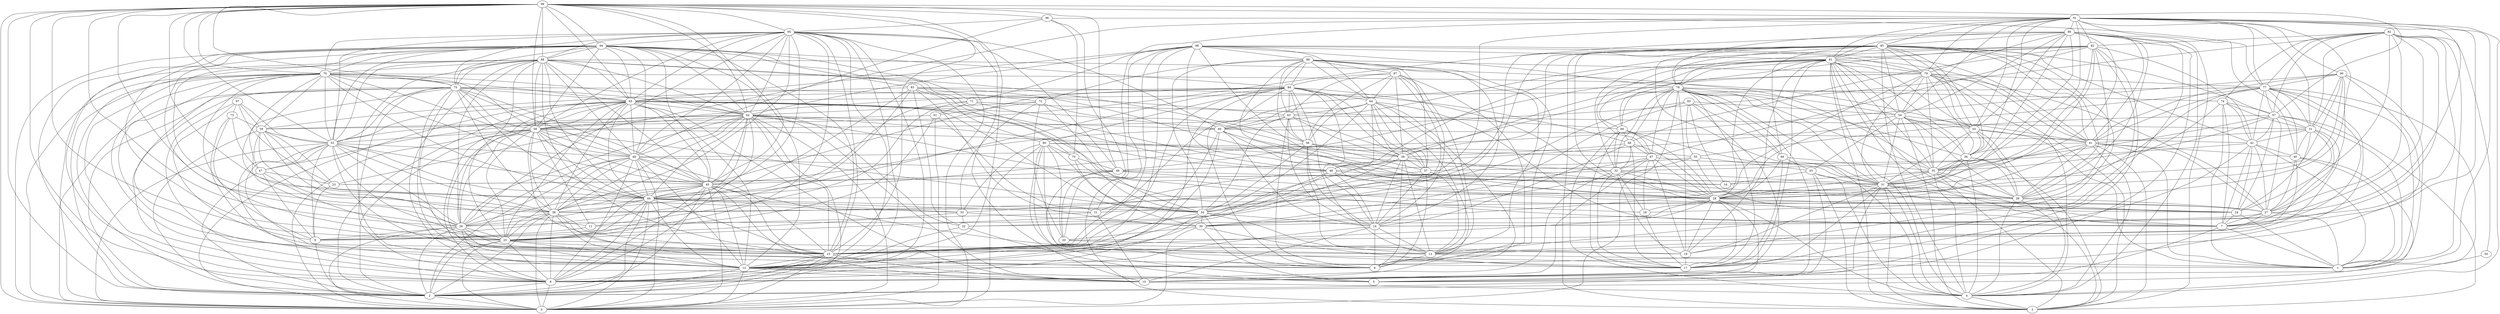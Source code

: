 digraph "sensornet-topology" {
label = "";
rankdir="BT";"0"->"2" [arrowhead = "both"] 
"0"->"8" [arrowhead = "both"] 
"0"->"12" [arrowhead = "both"] 
"0"->"15" [arrowhead = "both"] 
"0"->"25" [arrowhead = "both"] 
"0"->"26" [arrowhead = "both"] 
"0"->"30" [arrowhead = "both"] 
"0"->"38" [arrowhead = "both"] 
"0"->"44" [arrowhead = "both"] 
"0"->"45" [arrowhead = "both"] 
"0"->"49" [arrowhead = "both"] 
"0"->"52" [arrowhead = "both"] 
"0"->"58" [arrowhead = "both"] 
"0"->"61" [arrowhead = "both"] 
"0"->"62" [arrowhead = "both"] 
"0"->"65" [arrowhead = "both"] 
"0"->"75" [arrowhead = "both"] 
"0"->"76" [arrowhead = "both"] 
"0"->"78" [arrowhead = "both"] 
"0"->"80" [arrowhead = "both"] 
"0"->"88" [arrowhead = "both"] 
"0"->"94" [arrowhead = "both"] 
"0"->"95" [arrowhead = "both"] 
"0"->"99" [arrowhead = "both"] 
"1"->"7" [arrowhead = "both"] 
"1"->"13" [arrowhead = "both"] 
"1"->"24" [arrowhead = "both"] 
"1"->"27" [arrowhead = "both"] 
"1"->"40" [arrowhead = "both"] 
"1"->"41" [arrowhead = "both"] 
"1"->"42" [arrowhead = "both"] 
"1"->"45" [arrowhead = "both"] 
"1"->"53" [arrowhead = "both"] 
"1"->"57" [arrowhead = "both"] 
"1"->"74" [arrowhead = "both"] 
"1"->"77" [arrowhead = "both"] 
"1"->"90" [arrowhead = "both"] 
"1"->"91" [arrowhead = "both"] 
"1"->"92" [arrowhead = "both"] 
"2"->"8" [arrowhead = "both"] 
"2"->"9" [arrowhead = "both"] 
"2"->"12" [arrowhead = "both"] 
"2"->"15" [arrowhead = "both"] 
"2"->"25" [arrowhead = "both"] 
"2"->"26" [arrowhead = "both"] 
"2"->"31" [arrowhead = "both"] 
"2"->"38" [arrowhead = "both"] 
"2"->"40" [arrowhead = "both"] 
"2"->"44" [arrowhead = "both"] 
"2"->"45" [arrowhead = "both"] 
"2"->"47" [arrowhead = "both"] 
"2"->"49" [arrowhead = "both"] 
"2"->"58" [arrowhead = "both"] 
"2"->"59" [arrowhead = "both"] 
"2"->"62" [arrowhead = "both"] 
"2"->"65" [arrowhead = "both"] 
"2"->"75" [arrowhead = "both"] 
"2"->"76" [arrowhead = "both"] 
"2"->"88" [arrowhead = "both"] 
"2"->"94" [arrowhead = "both"] 
"2"->"95" [arrowhead = "both"] 
"2"->"99" [arrowhead = "both"] 
"3"->"4" [arrowhead = "both"] 
"3"->"29" [arrowhead = "both"] 
"3"->"31" [arrowhead = "both"] 
"3"->"35" [arrowhead = "both"] 
"3"->"36" [arrowhead = "both"] 
"3"->"41" [arrowhead = "both"] 
"3"->"43" [arrowhead = "both"] 
"3"->"54" [arrowhead = "both"] 
"3"->"57" [arrowhead = "both"] 
"3"->"79" [arrowhead = "both"] 
"3"->"81" [arrowhead = "both"] 
"3"->"85" [arrowhead = "both"] 
"3"->"86" [arrowhead = "both"] 
"3"->"91" [arrowhead = "both"] 
"4"->"10" [arrowhead = "both"] 
"4"->"28" [arrowhead = "both"] 
"4"->"29" [arrowhead = "both"] 
"4"->"31" [arrowhead = "both"] 
"4"->"35" [arrowhead = "both"] 
"4"->"36" [arrowhead = "both"] 
"4"->"41" [arrowhead = "both"] 
"4"->"43" [arrowhead = "both"] 
"4"->"50" [arrowhead = "both"] 
"4"->"53" [arrowhead = "both"] 
"4"->"69" [arrowhead = "both"] 
"4"->"78" [arrowhead = "both"] 
"4"->"79" [arrowhead = "both"] 
"4"->"81" [arrowhead = "both"] 
"4"->"85" [arrowhead = "both"] 
"4"->"86" [arrowhead = "both"] 
"4"->"91" [arrowhead = "both"] 
"5"->"7" [arrowhead = "both"] 
"5"->"12" [arrowhead = "both"] 
"5"->"22" [arrowhead = "both"] 
"5"->"30" [arrowhead = "both"] 
"5"->"43" [arrowhead = "both"] 
"5"->"80" [arrowhead = "both"] 
"5"->"86" [arrowhead = "both"] 
"5"->"93" [arrowhead = "both"] 
"6"->"13" [arrowhead = "both"] 
"6"->"14" [arrowhead = "both"] 
"6"->"34" [arrowhead = "both"] 
"6"->"37" [arrowhead = "both"] 
"6"->"38" [arrowhead = "both"] 
"6"->"39" [arrowhead = "both"] 
"6"->"46" [arrowhead = "both"] 
"6"->"63" [arrowhead = "both"] 
"6"->"64" [arrowhead = "both"] 
"6"->"84" [arrowhead = "both"] 
"6"->"87" [arrowhead = "both"] 
"6"->"89" [arrowhead = "both"] 
"6"->"97" [arrowhead = "both"] 
"7"->"24" [arrowhead = "both"] 
"7"->"27" [arrowhead = "both"] 
"7"->"35" [arrowhead = "both"] 
"7"->"42" [arrowhead = "both"] 
"7"->"51" [arrowhead = "both"] 
"7"->"55" [arrowhead = "both"] 
"7"->"64" [arrowhead = "both"] 
"7"->"70" [arrowhead = "both"] 
"7"->"74" [arrowhead = "both"] 
"7"->"77" [arrowhead = "both"] 
"7"->"81" [arrowhead = "both"] 
"7"->"91" [arrowhead = "both"] 
"7"->"92" [arrowhead = "both"] 
"8"->"12" [arrowhead = "both"] 
"8"->"15" [arrowhead = "both"] 
"8"->"25" [arrowhead = "both"] 
"8"->"26" [arrowhead = "both"] 
"8"->"32" [arrowhead = "both"] 
"8"->"34" [arrowhead = "both"] 
"8"->"38" [arrowhead = "both"] 
"8"->"44" [arrowhead = "both"] 
"8"->"45" [arrowhead = "both"] 
"8"->"49" [arrowhead = "both"] 
"8"->"52" [arrowhead = "both"] 
"8"->"62" [arrowhead = "both"] 
"8"->"65" [arrowhead = "both"] 
"8"->"75" [arrowhead = "both"] 
"8"->"76" [arrowhead = "both"] 
"8"->"77" [arrowhead = "both"] 
"8"->"84" [arrowhead = "both"] 
"8"->"88" [arrowhead = "both"] 
"8"->"94" [arrowhead = "both"] 
"8"->"95" [arrowhead = "both"] 
"8"->"99" [arrowhead = "both"] 
"9"->"11" [arrowhead = "both"] 
"9"->"23" [arrowhead = "both"] 
"9"->"26" [arrowhead = "both"] 
"9"->"33" [arrowhead = "both"] 
"9"->"47" [arrowhead = "both"] 
"9"->"52" [arrowhead = "both"] 
"9"->"61" [arrowhead = "both"] 
"9"->"73" [arrowhead = "both"] 
"9"->"83" [arrowhead = "both"] 
"9"->"97" [arrowhead = "both"] 
"10"->"12" [arrowhead = "both"] 
"10"->"14" [arrowhead = "both"] 
"10"->"15" [arrowhead = "both"] 
"10"->"21" [arrowhead = "both"] 
"10"->"28" [arrowhead = "both"] 
"10"->"42" [arrowhead = "both"] 
"10"->"45" [arrowhead = "both"] 
"10"->"62" [arrowhead = "both"] 
"10"->"64" [arrowhead = "both"] 
"10"->"65" [arrowhead = "both"] 
"10"->"67" [arrowhead = "both"] 
"10"->"76" [arrowhead = "both"] 
"10"->"78" [arrowhead = "both"] 
"10"->"95" [arrowhead = "both"] 
"11"->"21" [arrowhead = "both"] 
"11"->"58" [arrowhead = "both"] 
"11"->"59" [arrowhead = "both"] 
"11"->"71" [arrowhead = "both"] 
"12"->"14" [arrowhead = "both"] 
"12"->"15" [arrowhead = "both"] 
"12"->"22" [arrowhead = "both"] 
"12"->"25" [arrowhead = "both"] 
"12"->"26" [arrowhead = "both"] 
"12"->"38" [arrowhead = "both"] 
"12"->"44" [arrowhead = "both"] 
"12"->"45" [arrowhead = "both"] 
"12"->"48" [arrowhead = "both"] 
"12"->"49" [arrowhead = "both"] 
"12"->"52" [arrowhead = "both"] 
"12"->"58" [arrowhead = "both"] 
"12"->"60" [arrowhead = "both"] 
"12"->"65" [arrowhead = "both"] 
"12"->"75" [arrowhead = "both"] 
"12"->"76" [arrowhead = "both"] 
"12"->"77" [arrowhead = "both"] 
"12"->"88" [arrowhead = "both"] 
"12"->"94" [arrowhead = "both"] 
"12"->"95" [arrowhead = "both"] 
"12"->"98" [arrowhead = "both"] 
"12"->"99" [arrowhead = "both"] 
"13"->"14" [arrowhead = "both"] 
"13"->"25" [arrowhead = "both"] 
"13"->"34" [arrowhead = "both"] 
"13"->"37" [arrowhead = "both"] 
"13"->"39" [arrowhead = "both"] 
"13"->"51" [arrowhead = "both"] 
"13"->"56" [arrowhead = "both"] 
"13"->"64" [arrowhead = "both"] 
"13"->"73" [arrowhead = "both"] 
"13"->"84" [arrowhead = "both"] 
"13"->"85" [arrowhead = "both"] 
"13"->"87" [arrowhead = "both"] 
"13"->"89" [arrowhead = "both"] 
"13"->"90" [arrowhead = "both"] 
"14"->"27" [arrowhead = "both"] 
"14"->"34" [arrowhead = "both"] 
"14"->"37" [arrowhead = "both"] 
"14"->"39" [arrowhead = "both"] 
"14"->"48" [arrowhead = "both"] 
"14"->"56" [arrowhead = "both"] 
"14"->"60" [arrowhead = "both"] 
"14"->"63" [arrowhead = "both"] 
"14"->"68" [arrowhead = "both"] 
"14"->"84" [arrowhead = "both"] 
"14"->"87" [arrowhead = "both"] 
"14"->"89" [arrowhead = "both"] 
"14"->"92" [arrowhead = "both"] 
"15"->"25" [arrowhead = "both"] 
"15"->"26" [arrowhead = "both"] 
"15"->"27" [arrowhead = "both"] 
"15"->"28" [arrowhead = "both"] 
"15"->"34" [arrowhead = "both"] 
"15"->"38" [arrowhead = "both"] 
"15"->"44" [arrowhead = "both"] 
"15"->"45" [arrowhead = "both"] 
"15"->"48" [arrowhead = "both"] 
"15"->"49" [arrowhead = "both"] 
"15"->"52" [arrowhead = "both"] 
"15"->"58" [arrowhead = "both"] 
"15"->"60" [arrowhead = "both"] 
"15"->"62" [arrowhead = "both"] 
"15"->"75" [arrowhead = "both"] 
"15"->"76" [arrowhead = "both"] 
"15"->"84" [arrowhead = "both"] 
"15"->"88" [arrowhead = "both"] 
"15"->"94" [arrowhead = "both"] 
"15"->"95" [arrowhead = "both"] 
"15"->"98" [arrowhead = "both"] 
"15"->"99" [arrowhead = "both"] 
"16"->"35" [arrowhead = "both"] 
"16"->"43" [arrowhead = "both"] 
"16"->"46" [arrowhead = "both"] 
"16"->"83" [arrowhead = "both"] 
"16"->"93" [arrowhead = "both"] 
"17"->"18" [arrowhead = "both"] 
"17"->"19" [arrowhead = "both"] 
"17"->"28" [arrowhead = "both"] 
"17"->"30" [arrowhead = "both"] 
"17"->"31" [arrowhead = "both"] 
"17"->"32" [arrowhead = "both"] 
"17"->"66" [arrowhead = "both"] 
"17"->"68" [arrowhead = "both"] 
"17"->"69" [arrowhead = "both"] 
"17"->"75" [arrowhead = "both"] 
"17"->"78" [arrowhead = "both"] 
"17"->"80" [arrowhead = "both"] 
"17"->"81" [arrowhead = "both"] 
"17"->"82" [arrowhead = "both"] 
"17"->"86" [arrowhead = "both"] 
"18"->"28" [arrowhead = "both"] 
"18"->"32" [arrowhead = "both"] 
"18"->"62" [arrowhead = "both"] 
"18"->"67" [arrowhead = "both"] 
"18"->"82" [arrowhead = "both"] 
"19"->"20" [arrowhead = "both"] 
"19"->"28" [arrowhead = "both"] 
"19"->"31" [arrowhead = "both"] 
"19"->"32" [arrowhead = "both"] 
"19"->"67" [arrowhead = "both"] 
"19"->"78" [arrowhead = "both"] 
"19"->"80" [arrowhead = "both"] 
"19"->"81" [arrowhead = "both"] 
"19"->"82" [arrowhead = "both"] 
"20"->"30" [arrowhead = "both"] 
"20"->"40" [arrowhead = "both"] 
"20"->"46" [arrowhead = "both"] 
"20"->"72" [arrowhead = "both"] 
"20"->"80" [arrowhead = "both"] 
"20"->"96" [arrowhead = "both"] 
"21"->"44" [arrowhead = "both"] 
"21"->"48" [arrowhead = "both"] 
"21"->"61" [arrowhead = "both"] 
"21"->"93" [arrowhead = "both"] 
"21"->"98" [arrowhead = "both"] 
"22"->"28" [arrowhead = "both"] 
"22"->"33" [arrowhead = "both"] 
"22"->"39" [arrowhead = "both"] 
"22"->"62" [arrowhead = "both"] 
"22"->"83" [arrowhead = "both"] 
"23"->"32" [arrowhead = "both"] 
"23"->"47" [arrowhead = "both"] 
"23"->"59" [arrowhead = "both"] 
"23"->"85" [arrowhead = "both"] 
"23"->"91" [arrowhead = "both"] 
"23"->"97" [arrowhead = "both"] 
"24"->"28" [arrowhead = "both"] 
"24"->"31" [arrowhead = "both"] 
"24"->"42" [arrowhead = "both"] 
"24"->"43" [arrowhead = "both"] 
"24"->"51" [arrowhead = "both"] 
"24"->"57" [arrowhead = "both"] 
"24"->"84" [arrowhead = "both"] 
"24"->"92" [arrowhead = "both"] 
"25"->"26" [arrowhead = "both"] 
"25"->"38" [arrowhead = "both"] 
"25"->"44" [arrowhead = "both"] 
"25"->"45" [arrowhead = "both"] 
"25"->"47" [arrowhead = "both"] 
"25"->"49" [arrowhead = "both"] 
"25"->"52" [arrowhead = "both"] 
"25"->"58" [arrowhead = "both"] 
"25"->"62" [arrowhead = "both"] 
"25"->"63" [arrowhead = "both"] 
"25"->"65" [arrowhead = "both"] 
"25"->"76" [arrowhead = "both"] 
"25"->"88" [arrowhead = "both"] 
"25"->"94" [arrowhead = "both"] 
"25"->"95" [arrowhead = "both"] 
"25"->"99" [arrowhead = "both"] 
"26"->"38" [arrowhead = "both"] 
"26"->"44" [arrowhead = "both"] 
"26"->"45" [arrowhead = "both"] 
"26"->"49" [arrowhead = "both"] 
"26"->"52" [arrowhead = "both"] 
"26"->"58" [arrowhead = "both"] 
"26"->"59" [arrowhead = "both"] 
"26"->"62" [arrowhead = "both"] 
"26"->"65" [arrowhead = "both"] 
"26"->"75" [arrowhead = "both"] 
"26"->"85" [arrowhead = "both"] 
"26"->"88" [arrowhead = "both"] 
"26"->"94" [arrowhead = "both"] 
"26"->"95" [arrowhead = "both"] 
"26"->"99" [arrowhead = "both"] 
"27"->"29" [arrowhead = "both"] 
"27"->"40" [arrowhead = "both"] 
"27"->"41" [arrowhead = "both"] 
"27"->"42" [arrowhead = "both"] 
"27"->"46" [arrowhead = "both"] 
"27"->"51" [arrowhead = "both"] 
"27"->"57" [arrowhead = "both"] 
"27"->"65" [arrowhead = "both"] 
"27"->"79" [arrowhead = "both"] 
"27"->"90" [arrowhead = "both"] 
"27"->"91" [arrowhead = "both"] 
"27"->"92" [arrowhead = "both"] 
"28"->"31" [arrowhead = "both"] 
"28"->"32" [arrowhead = "both"] 
"28"->"35" [arrowhead = "both"] 
"28"->"36" [arrowhead = "both"] 
"28"->"48" [arrowhead = "both"] 
"28"->"54" [arrowhead = "both"] 
"28"->"60" [arrowhead = "both"] 
"28"->"66" [arrowhead = "both"] 
"28"->"67" [arrowhead = "both"] 
"28"->"68" [arrowhead = "both"] 
"28"->"69" [arrowhead = "both"] 
"28"->"74" [arrowhead = "both"] 
"28"->"81" [arrowhead = "both"] 
"28"->"82" [arrowhead = "both"] 
"28"->"85" [arrowhead = "both"] 
"28"->"86" [arrowhead = "both"] 
"28"->"89" [arrowhead = "both"] 
"28"->"98" [arrowhead = "both"] 
"29"->"31" [arrowhead = "both"] 
"29"->"35" [arrowhead = "both"] 
"29"->"36" [arrowhead = "both"] 
"29"->"39" [arrowhead = "both"] 
"29"->"41" [arrowhead = "both"] 
"29"->"53" [arrowhead = "both"] 
"29"->"54" [arrowhead = "both"] 
"29"->"60" [arrowhead = "both"] 
"29"->"77" [arrowhead = "both"] 
"29"->"81" [arrowhead = "both"] 
"29"->"85" [arrowhead = "both"] 
"29"->"86" [arrowhead = "both"] 
"29"->"91" [arrowhead = "both"] 
"30"->"33" [arrowhead = "both"] 
"30"->"34" [arrowhead = "both"] 
"30"->"55" [arrowhead = "both"] 
"30"->"67" [arrowhead = "both"] 
"30"->"70" [arrowhead = "both"] 
"30"->"79" [arrowhead = "both"] 
"30"->"83" [arrowhead = "both"] 
"30"->"92" [arrowhead = "both"] 
"31"->"32" [arrowhead = "both"] 
"31"->"35" [arrowhead = "both"] 
"31"->"36" [arrowhead = "both"] 
"31"->"48" [arrowhead = "both"] 
"31"->"53" [arrowhead = "both"] 
"31"->"54" [arrowhead = "both"] 
"31"->"67" [arrowhead = "both"] 
"31"->"69" [arrowhead = "both"] 
"31"->"78" [arrowhead = "both"] 
"31"->"79" [arrowhead = "both"] 
"31"->"82" [arrowhead = "both"] 
"31"->"85" [arrowhead = "both"] 
"31"->"86" [arrowhead = "both"] 
"31"->"90" [arrowhead = "both"] 
"31"->"98" [arrowhead = "both"] 
"32"->"42" [arrowhead = "both"] 
"32"->"58" [arrowhead = "both"] 
"32"->"67" [arrowhead = "both"] 
"32"->"68" [arrowhead = "both"] 
"32"->"69" [arrowhead = "both"] 
"32"->"78" [arrowhead = "both"] 
"32"->"81" [arrowhead = "both"] 
"33"->"44" [arrowhead = "both"] 
"33"->"59" [arrowhead = "both"] 
"33"->"72" [arrowhead = "both"] 
"33"->"80" [arrowhead = "both"] 
"33"->"91" [arrowhead = "both"] 
"34"->"37" [arrowhead = "both"] 
"34"->"39" [arrowhead = "both"] 
"34"->"44" [arrowhead = "both"] 
"34"->"56" [arrowhead = "both"] 
"34"->"58" [arrowhead = "both"] 
"34"->"63" [arrowhead = "both"] 
"34"->"64" [arrowhead = "both"] 
"34"->"65" [arrowhead = "both"] 
"34"->"72" [arrowhead = "both"] 
"34"->"80" [arrowhead = "both"] 
"34"->"87" [arrowhead = "both"] 
"34"->"89" [arrowhead = "both"] 
"34"->"94" [arrowhead = "both"] 
"35"->"36" [arrowhead = "both"] 
"35"->"41" [arrowhead = "both"] 
"35"->"53" [arrowhead = "both"] 
"35"->"54" [arrowhead = "both"] 
"35"->"57" [arrowhead = "both"] 
"35"->"66" [arrowhead = "both"] 
"35"->"78" [arrowhead = "both"] 
"35"->"79" [arrowhead = "both"] 
"35"->"81" [arrowhead = "both"] 
"35"->"86" [arrowhead = "both"] 
"35"->"88" [arrowhead = "both"] 
"35"->"91" [arrowhead = "both"] 
"36"->"41" [arrowhead = "both"] 
"36"->"53" [arrowhead = "both"] 
"36"->"54" [arrowhead = "both"] 
"36"->"78" [arrowhead = "both"] 
"36"->"79" [arrowhead = "both"] 
"36"->"81" [arrowhead = "both"] 
"36"->"85" [arrowhead = "both"] 
"36"->"91" [arrowhead = "both"] 
"37"->"39" [arrowhead = "both"] 
"37"->"56" [arrowhead = "both"] 
"37"->"57" [arrowhead = "both"] 
"37"->"63" [arrowhead = "both"] 
"37"->"64" [arrowhead = "both"] 
"37"->"84" [arrowhead = "both"] 
"37"->"89" [arrowhead = "both"] 
"38"->"41" [arrowhead = "both"] 
"38"->"44" [arrowhead = "both"] 
"38"->"45" [arrowhead = "both"] 
"38"->"49" [arrowhead = "both"] 
"38"->"52" [arrowhead = "both"] 
"38"->"56" [arrowhead = "both"] 
"38"->"58" [arrowhead = "both"] 
"38"->"62" [arrowhead = "both"] 
"38"->"65" [arrowhead = "both"] 
"38"->"75" [arrowhead = "both"] 
"38"->"76" [arrowhead = "both"] 
"38"->"93" [arrowhead = "both"] 
"38"->"94" [arrowhead = "both"] 
"38"->"95" [arrowhead = "both"] 
"38"->"99" [arrowhead = "both"] 
"39"->"56" [arrowhead = "both"] 
"39"->"63" [arrowhead = "both"] 
"39"->"64" [arrowhead = "both"] 
"39"->"68" [arrowhead = "both"] 
"39"->"72" [arrowhead = "both"] 
"39"->"79" [arrowhead = "both"] 
"39"->"84" [arrowhead = "both"] 
"39"->"85" [arrowhead = "both"] 
"39"->"87" [arrowhead = "both"] 
"40"->"41" [arrowhead = "both"] 
"40"->"42" [arrowhead = "both"] 
"40"->"51" [arrowhead = "both"] 
"40"->"77" [arrowhead = "both"] 
"40"->"91" [arrowhead = "both"] 
"41"->"51" [arrowhead = "both"] 
"41"->"53" [arrowhead = "both"] 
"41"->"54" [arrowhead = "both"] 
"41"->"77" [arrowhead = "both"] 
"41"->"79" [arrowhead = "both"] 
"41"->"81" [arrowhead = "both"] 
"41"->"85" [arrowhead = "both"] 
"41"->"86" [arrowhead = "both"] 
"41"->"90" [arrowhead = "both"] 
"41"->"98" [arrowhead = "both"] 
"42"->"51" [arrowhead = "both"] 
"42"->"57" [arrowhead = "both"] 
"42"->"60" [arrowhead = "both"] 
"42"->"74" [arrowhead = "both"] 
"42"->"77" [arrowhead = "both"] 
"42"->"82" [arrowhead = "both"] 
"42"->"85" [arrowhead = "both"] 
"43"->"54" [arrowhead = "both"] 
"43"->"55" [arrowhead = "both"] 
"43"->"66" [arrowhead = "both"] 
"44"->"45" [arrowhead = "both"] 
"44"->"49" [arrowhead = "both"] 
"44"->"52" [arrowhead = "both"] 
"44"->"58" [arrowhead = "both"] 
"44"->"62" [arrowhead = "both"] 
"44"->"65" [arrowhead = "both"] 
"44"->"71" [arrowhead = "both"] 
"44"->"75" [arrowhead = "both"] 
"44"->"76" [arrowhead = "both"] 
"44"->"83" [arrowhead = "both"] 
"44"->"84" [arrowhead = "both"] 
"44"->"88" [arrowhead = "both"] 
"44"->"90" [arrowhead = "both"] 
"44"->"95" [arrowhead = "both"] 
"44"->"99" [arrowhead = "both"] 
"45"->"46" [arrowhead = "both"] 
"45"->"49" [arrowhead = "both"] 
"45"->"52" [arrowhead = "both"] 
"45"->"58" [arrowhead = "both"] 
"45"->"60" [arrowhead = "both"] 
"45"->"62" [arrowhead = "both"] 
"45"->"65" [arrowhead = "both"] 
"45"->"75" [arrowhead = "both"] 
"45"->"76" [arrowhead = "both"] 
"45"->"84" [arrowhead = "both"] 
"45"->"88" [arrowhead = "both"] 
"45"->"94" [arrowhead = "both"] 
"45"->"99" [arrowhead = "both"] 
"46"->"49" [arrowhead = "both"] 
"46"->"70" [arrowhead = "both"] 
"46"->"77" [arrowhead = "both"] 
"46"->"79" [arrowhead = "both"] 
"46"->"95" [arrowhead = "both"] 
"46"->"99" [arrowhead = "both"] 
"47"->"52" [arrowhead = "both"] 
"47"->"59" [arrowhead = "both"] 
"47"->"62" [arrowhead = "both"] 
"47"->"73" [arrowhead = "both"] 
"48"->"55" [arrowhead = "both"] 
"48"->"62" [arrowhead = "both"] 
"48"->"64" [arrowhead = "both"] 
"48"->"65" [arrowhead = "both"] 
"48"->"71" [arrowhead = "both"] 
"48"->"78" [arrowhead = "both"] 
"48"->"81" [arrowhead = "both"] 
"49"->"52" [arrowhead = "both"] 
"49"->"58" [arrowhead = "both"] 
"49"->"62" [arrowhead = "both"] 
"49"->"65" [arrowhead = "both"] 
"49"->"75" [arrowhead = "both"] 
"49"->"76" [arrowhead = "both"] 
"49"->"88" [arrowhead = "both"] 
"49"->"90" [arrowhead = "both"] 
"49"->"94" [arrowhead = "both"] 
"49"->"95" [arrowhead = "both"] 
"49"->"96" [arrowhead = "both"] 
"50"->"92" [arrowhead = "both"] 
"51"->"57" [arrowhead = "both"] 
"51"->"63" [arrowhead = "both"] 
"51"->"74" [arrowhead = "both"] 
"51"->"77" [arrowhead = "both"] 
"51"->"90" [arrowhead = "both"] 
"51"->"91" [arrowhead = "both"] 
"51"->"92" [arrowhead = "both"] 
"52"->"58" [arrowhead = "both"] 
"52"->"59" [arrowhead = "both"] 
"52"->"62" [arrowhead = "both"] 
"52"->"65" [arrowhead = "both"] 
"52"->"75" [arrowhead = "both"] 
"52"->"76" [arrowhead = "both"] 
"52"->"88" [arrowhead = "both"] 
"52"->"94" [arrowhead = "both"] 
"52"->"95" [arrowhead = "both"] 
"52"->"97" [arrowhead = "both"] 
"52"->"99" [arrowhead = "both"] 
"53"->"54" [arrowhead = "both"] 
"53"->"76" [arrowhead = "both"] 
"53"->"79" [arrowhead = "both"] 
"53"->"81" [arrowhead = "both"] 
"53"->"85" [arrowhead = "both"] 
"53"->"86" [arrowhead = "both"] 
"53"->"91" [arrowhead = "both"] 
"54"->"78" [arrowhead = "both"] 
"54"->"79" [arrowhead = "both"] 
"54"->"81" [arrowhead = "both"] 
"54"->"85" [arrowhead = "both"] 
"54"->"86" [arrowhead = "both"] 
"54"->"91" [arrowhead = "both"] 
"54"->"93" [arrowhead = "both"] 
"55"->"57" [arrowhead = "both"] 
"55"->"80" [arrowhead = "both"] 
"55"->"93" [arrowhead = "both"] 
"56"->"63" [arrowhead = "both"] 
"56"->"64" [arrowhead = "both"] 
"56"->"84" [arrowhead = "both"] 
"56"->"87" [arrowhead = "both"] 
"56"->"88" [arrowhead = "both"] 
"56"->"89" [arrowhead = "both"] 
"57"->"74" [arrowhead = "both"] 
"57"->"77" [arrowhead = "both"] 
"57"->"85" [arrowhead = "both"] 
"57"->"92" [arrowhead = "both"] 
"57"->"99" [arrowhead = "both"] 
"58"->"62" [arrowhead = "both"] 
"58"->"65" [arrowhead = "both"] 
"58"->"75" [arrowhead = "both"] 
"58"->"76" [arrowhead = "both"] 
"58"->"82" [arrowhead = "both"] 
"58"->"84" [arrowhead = "both"] 
"58"->"88" [arrowhead = "both"] 
"58"->"94" [arrowhead = "both"] 
"58"->"95" [arrowhead = "both"] 
"58"->"99" [arrowhead = "both"] 
"59"->"61" [arrowhead = "both"] 
"59"->"73" [arrowhead = "both"] 
"59"->"76" [arrowhead = "both"] 
"59"->"83" [arrowhead = "both"] 
"59"->"86" [arrowhead = "both"] 
"59"->"97" [arrowhead = "both"] 
"60"->"62" [arrowhead = "both"] 
"60"->"63" [arrowhead = "both"] 
"60"->"64" [arrowhead = "both"] 
"60"->"65" [arrowhead = "both"] 
"60"->"78" [arrowhead = "both"] 
"60"->"92" [arrowhead = "both"] 
"60"->"95" [arrowhead = "both"] 
"61"->"71" [arrowhead = "both"] 
"61"->"72" [arrowhead = "both"] 
"62"->"65" [arrowhead = "both"] 
"62"->"72" [arrowhead = "both"] 
"62"->"75" [arrowhead = "both"] 
"62"->"76" [arrowhead = "both"] 
"62"->"88" [arrowhead = "both"] 
"62"->"94" [arrowhead = "both"] 
"62"->"95" [arrowhead = "both"] 
"62"->"98" [arrowhead = "both"] 
"62"->"99" [arrowhead = "both"] 
"63"->"64" [arrowhead = "both"] 
"63"->"75" [arrowhead = "both"] 
"63"->"84" [arrowhead = "both"] 
"63"->"87" [arrowhead = "both"] 
"63"->"89" [arrowhead = "both"] 
"64"->"84" [arrowhead = "both"] 
"64"->"87" [arrowhead = "both"] 
"64"->"89" [arrowhead = "both"] 
"64"->"98" [arrowhead = "both"] 
"65"->"75" [arrowhead = "both"] 
"65"->"76" [arrowhead = "both"] 
"65"->"77" [arrowhead = "both"] 
"65"->"84" [arrowhead = "both"] 
"65"->"88" [arrowhead = "both"] 
"65"->"94" [arrowhead = "both"] 
"65"->"95" [arrowhead = "both"] 
"65"->"98" [arrowhead = "both"] 
"65"->"99" [arrowhead = "both"] 
"66"->"78" [arrowhead = "both"] 
"66"->"85" [arrowhead = "both"] 
"66"->"93" [arrowhead = "both"] 
"67"->"68" [arrowhead = "both"] 
"67"->"69" [arrowhead = "both"] 
"67"->"78" [arrowhead = "both"] 
"67"->"80" [arrowhead = "both"] 
"67"->"81" [arrowhead = "both"] 
"67"->"82" [arrowhead = "both"] 
"68"->"69" [arrowhead = "both"] 
"68"->"78" [arrowhead = "both"] 
"68"->"82" [arrowhead = "both"] 
"68"->"83" [arrowhead = "both"] 
"69"->"71" [arrowhead = "both"] 
"69"->"78" [arrowhead = "both"] 
"69"->"81" [arrowhead = "both"] 
"69"->"82" [arrowhead = "both"] 
"70"->"80" [arrowhead = "both"] 
"70"->"88" [arrowhead = "both"] 
"70"->"96" [arrowhead = "both"] 
"71"->"94" [arrowhead = "both"] 
"71"->"98" [arrowhead = "both"] 
"72"->"83" [arrowhead = "both"] 
"72"->"89" [arrowhead = "both"] 
"73"->"97" [arrowhead = "both"] 
"74"->"78" [arrowhead = "both"] 
"74"->"92" [arrowhead = "both"] 
"75"->"76" [arrowhead = "both"] 
"75"->"88" [arrowhead = "both"] 
"75"->"94" [arrowhead = "both"] 
"75"->"95" [arrowhead = "both"] 
"75"->"99" [arrowhead = "both"] 
"76"->"88" [arrowhead = "both"] 
"76"->"94" [arrowhead = "both"] 
"76"->"95" [arrowhead = "both"] 
"76"->"99" [arrowhead = "both"] 
"77"->"79" [arrowhead = "both"] 
"77"->"90" [arrowhead = "both"] 
"77"->"91" [arrowhead = "both"] 
"77"->"92" [arrowhead = "both"] 
"77"->"96" [arrowhead = "both"] 
"78"->"81" [arrowhead = "both"] 
"78"->"82" [arrowhead = "both"] 
"78"->"85" [arrowhead = "both"] 
"78"->"86" [arrowhead = "both"] 
"78"->"98" [arrowhead = "both"] 
"79"->"81" [arrowhead = "both"] 
"79"->"85" [arrowhead = "both"] 
"79"->"86" [arrowhead = "both"] 
"79"->"89" [arrowhead = "both"] 
"79"->"91" [arrowhead = "both"] 
"79"->"98" [arrowhead = "both"] 
"80"->"83" [arrowhead = "both"] 
"80"->"84" [arrowhead = "both"] 
"81"->"82" [arrowhead = "both"] 
"81"->"85" [arrowhead = "both"] 
"81"->"86" [arrowhead = "both"] 
"81"->"91" [arrowhead = "both"] 
"81"->"98" [arrowhead = "both"] 
"82"->"91" [arrowhead = "both"] 
"82"->"92" [arrowhead = "both"] 
"83"->"94" [arrowhead = "both"] 
"84"->"87" [arrowhead = "both"] 
"84"->"89" [arrowhead = "both"] 
"84"->"94" [arrowhead = "both"] 
"85"->"86" [arrowhead = "both"] 
"85"->"91" [arrowhead = "both"] 
"86"->"91" [arrowhead = "both"] 
"87"->"89" [arrowhead = "both"] 
"88"->"94" [arrowhead = "both"] 
"88"->"95" [arrowhead = "both"] 
"88"->"99" [arrowhead = "both"] 
"89"->"98" [arrowhead = "both"] 
"90"->"91" [arrowhead = "both"] 
"91"->"99" [arrowhead = "both"] 
"94"->"95" [arrowhead = "both"] 
"94"->"99" [arrowhead = "both"] 
"95"->"96" [arrowhead = "both"] 
"95"->"99" [arrowhead = "both"] 
"96"->"99" [arrowhead = "both"] 
}